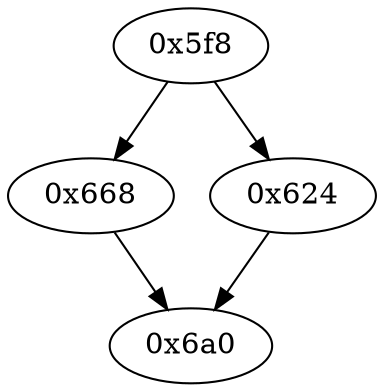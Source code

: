 strict digraph "" {
	graph ["edge"="{}",
		file="/Users/mark/Documents/deobfus-2019-ccs/ALL-CFG/basic-algorithms/gcdrec/1528_recovered.dot",
		"graph"="{u'file': u'/Users/mark/Documents/deobfus-2019-ccs/ALL-CFG/basic-algorithms/gcdrec/1528_recovered.dot'}",
		"node"="{u'opcode': u''}"
	];
	"0x668"	 [opcode="[u'ldm', u'ldrb', u'ldrb', u'mov', u'mov', u'bl', u'mov', u'mov', u'mov', u'mov', u'bl', u'ldr', u'mov', u'b']"];
	"0x6a0"	 [opcode="[u'ldr', u'cmp', u'pop']"];
	"0x668" -> "0x6a0";
	"0x5f8"	 [opcode="[u'push', u'add', u'mov', u'ldr', u'cmp', u'ldr', u'ldr', u'mov', u'ldr', u'add', u'b']"];
	"0x5f8" -> "0x668";
	"0x624"	 [opcode="[u'ldr', u'mov']"];
	"0x5f8" -> "0x624";
	"0x624" -> "0x6a0";
}
